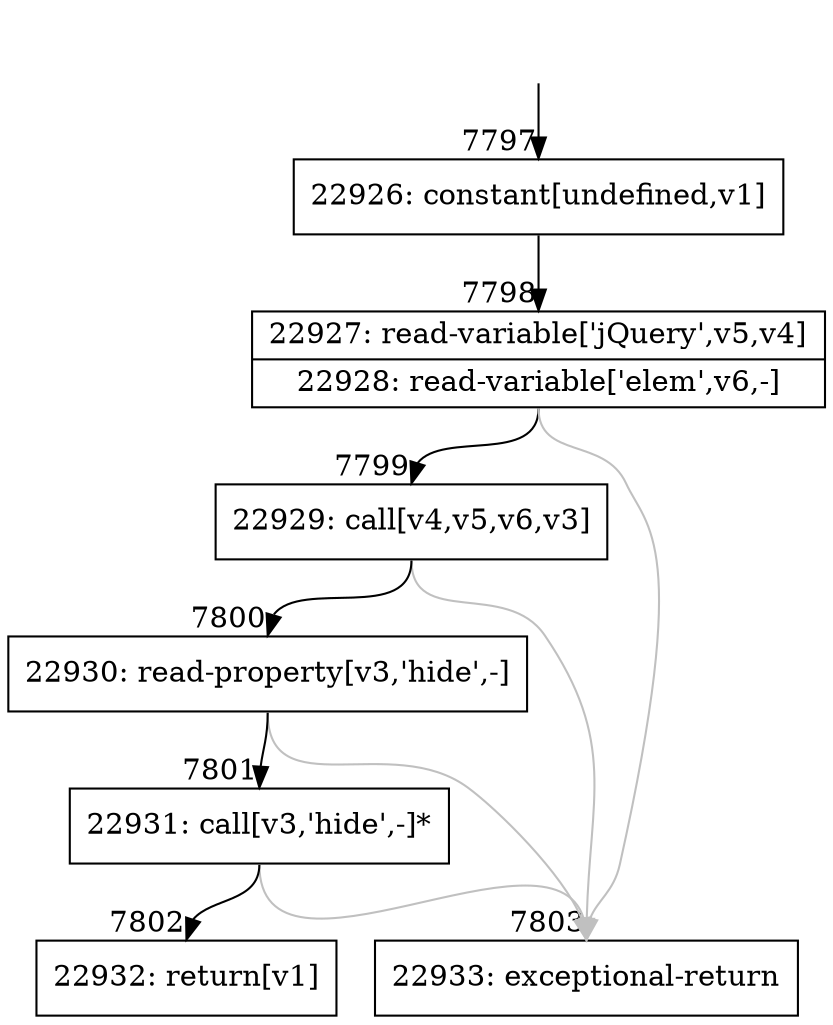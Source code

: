 digraph {
rankdir="TD"
BB_entry503[shape=none,label=""];
BB_entry503 -> BB7797 [tailport=s, headport=n, headlabel="    7797"]
BB7797 [shape=record label="{22926: constant[undefined,v1]}" ] 
BB7797 -> BB7798 [tailport=s, headport=n, headlabel="      7798"]
BB7798 [shape=record label="{22927: read-variable['jQuery',v5,v4]|22928: read-variable['elem',v6,-]}" ] 
BB7798 -> BB7799 [tailport=s, headport=n, headlabel="      7799"]
BB7798 -> BB7803 [tailport=s, headport=n, color=gray, headlabel="      7803"]
BB7799 [shape=record label="{22929: call[v4,v5,v6,v3]}" ] 
BB7799 -> BB7800 [tailport=s, headport=n, headlabel="      7800"]
BB7799 -> BB7803 [tailport=s, headport=n, color=gray]
BB7800 [shape=record label="{22930: read-property[v3,'hide',-]}" ] 
BB7800 -> BB7801 [tailport=s, headport=n, headlabel="      7801"]
BB7800 -> BB7803 [tailport=s, headport=n, color=gray]
BB7801 [shape=record label="{22931: call[v3,'hide',-]*}" ] 
BB7801 -> BB7802 [tailport=s, headport=n, headlabel="      7802"]
BB7801 -> BB7803 [tailport=s, headport=n, color=gray]
BB7802 [shape=record label="{22932: return[v1]}" ] 
BB7803 [shape=record label="{22933: exceptional-return}" ] 
}
